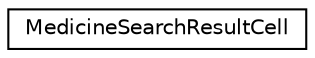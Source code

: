 digraph G
{
  edge [fontname="Helvetica",fontsize="10",labelfontname="Helvetica",labelfontsize="10"];
  node [fontname="Helvetica",fontsize="10",shape=record];
  rankdir="LR";
  Node1 [label="MedicineSearchResultCell",height=0.2,width=0.4,color="black", fillcolor="white", style="filled",URL="$interface_medicine_search_result_cell.html"];
}
